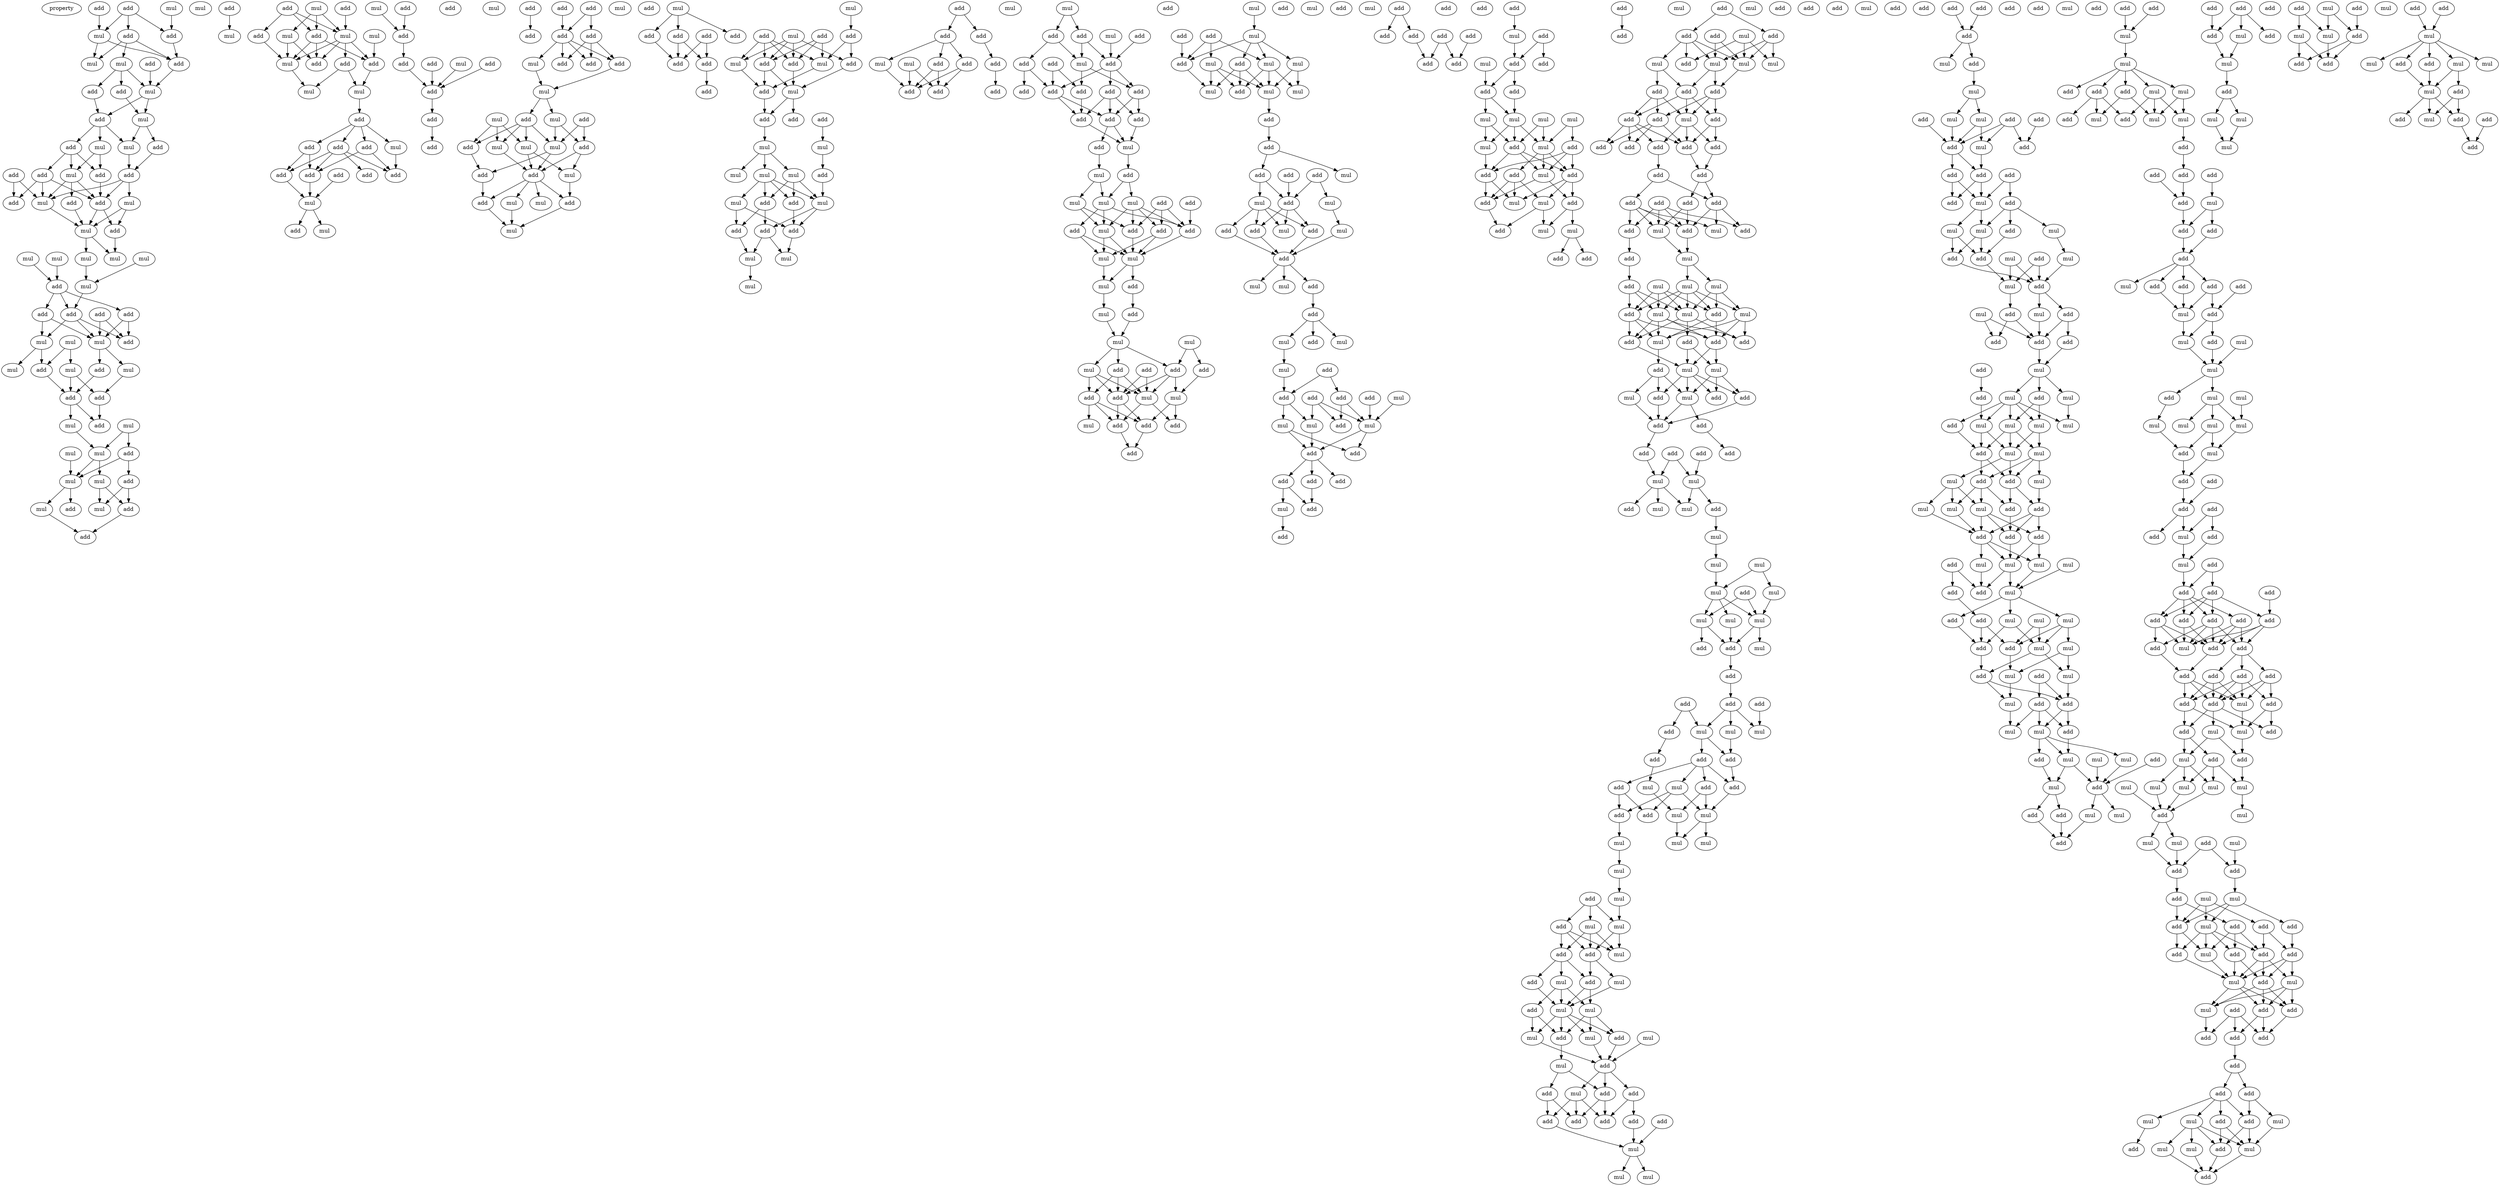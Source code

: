 digraph {
    node [fontcolor=black]
    property [mul=2,lf=1.7]
    0 [ label = add ];
    1 [ label = add ];
    2 [ label = mul ];
    3 [ label = mul ];
    4 [ label = add ];
    5 [ label = add ];
    6 [ label = mul ];
    7 [ label = add ];
    8 [ label = add ];
    9 [ label = mul ];
    10 [ label = add ];
    11 [ label = mul ];
    12 [ label = add ];
    13 [ label = add ];
    14 [ label = mul ];
    15 [ label = mul ];
    16 [ label = mul ];
    17 [ label = add ];
    18 [ label = add ];
    19 [ label = mul ];
    20 [ label = add ];
    21 [ label = add ];
    22 [ label = add ];
    23 [ label = add ];
    24 [ label = mul ];
    25 [ label = add ];
    26 [ label = add ];
    27 [ label = add ];
    28 [ label = mul ];
    29 [ label = mul ];
    30 [ label = add ];
    31 [ label = mul ];
    32 [ label = mul ];
    33 [ label = mul ];
    34 [ label = mul ];
    35 [ label = mul ];
    36 [ label = mul ];
    37 [ label = add ];
    38 [ label = add ];
    39 [ label = add ];
    40 [ label = add ];
    41 [ label = add ];
    42 [ label = add ];
    43 [ label = mul ];
    44 [ label = mul ];
    45 [ label = mul ];
    46 [ label = add ];
    47 [ label = mul ];
    48 [ label = add ];
    49 [ label = mul ];
    50 [ label = mul ];
    51 [ label = add ];
    52 [ label = add ];
    53 [ label = mul ];
    54 [ label = add ];
    55 [ label = mul ];
    56 [ label = mul ];
    57 [ label = mul ];
    58 [ label = add ];
    59 [ label = mul ];
    60 [ label = add ];
    61 [ label = mul ];
    62 [ label = mul ];
    63 [ label = mul ];
    64 [ label = add ];
    65 [ label = mul ];
    66 [ label = add ];
    67 [ label = add ];
    68 [ label = add ];
    69 [ label = mul ];
    70 [ label = mul ];
    71 [ label = add ];
    72 [ label = add ];
    73 [ label = mul ];
    74 [ label = add ];
    75 [ label = mul ];
    76 [ label = mul ];
    77 [ label = add ];
    78 [ label = add ];
    79 [ label = mul ];
    80 [ label = add ];
    81 [ label = add ];
    82 [ label = mul ];
    83 [ label = mul ];
    84 [ label = add ];
    85 [ label = add ];
    86 [ label = add ];
    87 [ label = add ];
    88 [ label = mul ];
    89 [ label = add ];
    90 [ label = add ];
    91 [ label = add ];
    92 [ label = add ];
    93 [ label = add ];
    94 [ label = mul ];
    95 [ label = add ];
    96 [ label = mul ];
    97 [ label = mul ];
    98 [ label = add ];
    99 [ label = add ];
    100 [ label = add ];
    101 [ label = add ];
    102 [ label = mul ];
    103 [ label = mul ];
    104 [ label = add ];
    105 [ label = add ];
    106 [ label = add ];
    107 [ label = add ];
    108 [ label = add ];
    109 [ label = add ];
    110 [ label = add ];
    111 [ label = add ];
    112 [ label = add ];
    113 [ label = add ];
    114 [ label = add ];
    115 [ label = add ];
    116 [ label = add ];
    117 [ label = add ];
    118 [ label = mul ];
    119 [ label = mul ];
    120 [ label = mul ];
    121 [ label = add ];
    122 [ label = add ];
    123 [ label = mul ];
    124 [ label = mul ];
    125 [ label = add ];
    126 [ label = add ];
    127 [ label = mul ];
    128 [ label = mul ];
    129 [ label = mul ];
    130 [ label = add ];
    131 [ label = add ];
    132 [ label = add ];
    133 [ label = mul ];
    134 [ label = mul ];
    135 [ label = add ];
    136 [ label = mul ];
    137 [ label = mul ];
    138 [ label = add ];
    139 [ label = mul ];
    140 [ label = add ];
    141 [ label = add ];
    142 [ label = add ];
    143 [ label = add ];
    144 [ label = add ];
    145 [ label = add ];
    146 [ label = add ];
    147 [ label = mul ];
    148 [ label = add ];
    149 [ label = mul ];
    150 [ label = add ];
    151 [ label = add ];
    152 [ label = mul ];
    153 [ label = add ];
    154 [ label = add ];
    155 [ label = mul ];
    156 [ label = add ];
    157 [ label = mul ];
    158 [ label = add ];
    159 [ label = add ];
    160 [ label = add ];
    161 [ label = add ];
    162 [ label = mul ];
    163 [ label = mul ];
    164 [ label = add ];
    165 [ label = mul ];
    166 [ label = mul ];
    167 [ label = mul ];
    168 [ label = add ];
    169 [ label = add ];
    170 [ label = mul ];
    171 [ label = mul ];
    172 [ label = add ];
    173 [ label = add ];
    174 [ label = add ];
    175 [ label = mul ];
    176 [ label = mul ];
    177 [ label = mul ];
    178 [ label = add ];
    179 [ label = add ];
    180 [ label = add ];
    181 [ label = mul ];
    182 [ label = add ];
    183 [ label = add ];
    184 [ label = add ];
    185 [ label = mul ];
    186 [ label = add ];
    187 [ label = add ];
    188 [ label = mul ];
    189 [ label = add ];
    190 [ label = mul ];
    191 [ label = mul ];
    192 [ label = add ];
    193 [ label = add ];
    194 [ label = add ];
    195 [ label = mul ];
    196 [ label = add ];
    197 [ label = add ];
    198 [ label = add ];
    199 [ label = add ];
    200 [ label = add ];
    201 [ label = add ];
    202 [ label = add ];
    203 [ label = add ];
    204 [ label = add ];
    205 [ label = add ];
    206 [ label = add ];
    207 [ label = add ];
    208 [ label = mul ];
    209 [ label = add ];
    210 [ label = mul ];
    211 [ label = mul ];
    212 [ label = add ];
    213 [ label = mul ];
    214 [ label = add ];
    215 [ label = mul ];
    216 [ label = add ];
    217 [ label = add ];
    218 [ label = add ];
    219 [ label = add ];
    220 [ label = mul ];
    221 [ label = mul ];
    222 [ label = mul ];
    223 [ label = add ];
    224 [ label = add ];
    225 [ label = mul ];
    226 [ label = add ];
    227 [ label = mul ];
    228 [ label = mul ];
    229 [ label = mul ];
    230 [ label = add ];
    231 [ label = mul ];
    232 [ label = add ];
    233 [ label = add ];
    234 [ label = add ];
    235 [ label = mul ];
    236 [ label = mul ];
    237 [ label = add ];
    238 [ label = add ];
    239 [ label = add ];
    240 [ label = add ];
    241 [ label = add ];
    242 [ label = mul ];
    243 [ label = add ];
    244 [ label = mul ];
    245 [ label = add ];
    246 [ label = mul ];
    247 [ label = add ];
    248 [ label = add ];
    249 [ label = mul ];
    250 [ label = mul ];
    251 [ label = mul ];
    252 [ label = add ];
    253 [ label = mul ];
    254 [ label = add ];
    255 [ label = mul ];
    256 [ label = mul ];
    257 [ label = add ];
    258 [ label = add ];
    259 [ label = add ];
    260 [ label = add ];
    261 [ label = add ];
    262 [ label = mul ];
    263 [ label = mul ];
    264 [ label = add ];
    265 [ label = mul ];
    266 [ label = mul ];
    267 [ label = mul ];
    268 [ label = add ];
    269 [ label = add ];
    270 [ label = add ];
    271 [ label = add ];
    272 [ label = add ];
    273 [ label = mul ];
    274 [ label = mul ];
    275 [ label = add ];
    276 [ label = mul ];
    277 [ label = add ];
    278 [ label = mul ];
    279 [ label = add ];
    280 [ label = add ];
    281 [ label = mul ];
    282 [ label = mul ];
    283 [ label = add ];
    284 [ label = mul ];
    285 [ label = add ];
    286 [ label = add ];
    287 [ label = add ];
    288 [ label = add ];
    289 [ label = mul ];
    290 [ label = mul ];
    291 [ label = mul ];
    292 [ label = add ];
    293 [ label = add ];
    294 [ label = add ];
    295 [ label = add ];
    296 [ label = add ];
    297 [ label = add ];
    298 [ label = mul ];
    299 [ label = add ];
    300 [ label = mul ];
    301 [ label = add ];
    302 [ label = add ];
    303 [ label = add ];
    304 [ label = add ];
    305 [ label = add ];
    306 [ label = add ];
    307 [ label = add ];
    308 [ label = add ];
    309 [ label = add ];
    310 [ label = add ];
    311 [ label = add ];
    312 [ label = mul ];
    313 [ label = add ];
    314 [ label = add ];
    315 [ label = mul ];
    316 [ label = mul ];
    317 [ label = add ];
    318 [ label = add ];
    319 [ label = add ];
    320 [ label = add ];
    321 [ label = add ];
    322 [ label = mul ];
    323 [ label = mul ];
    324 [ label = mul ];
    325 [ label = mul ];
    326 [ label = add ];
    327 [ label = add ];
    328 [ label = mul ];
    329 [ label = mul ];
    330 [ label = add ];
    331 [ label = mul ];
    332 [ label = add ];
    333 [ label = add ];
    334 [ label = add ];
    335 [ label = add ];
    336 [ label = mul ];
    337 [ label = mul ];
    338 [ label = mul ];
    339 [ label = add ];
    340 [ label = mul ];
    341 [ label = add ];
    342 [ label = add ];
    343 [ label = add ];
    344 [ label = add ];
    345 [ label = add ];
    346 [ label = add ];
    347 [ label = mul ];
    348 [ label = mul ];
    349 [ label = mul ];
    350 [ label = mul ];
    351 [ label = add ];
    352 [ label = mul ];
    353 [ label = mul ];
    354 [ label = add ];
    355 [ label = add ];
    356 [ label = add ];
    357 [ label = add ];
    358 [ label = add ];
    359 [ label = mul ];
    360 [ label = add ];
    361 [ label = add ];
    362 [ label = add ];
    363 [ label = add ];
    364 [ label = add ];
    365 [ label = add ];
    366 [ label = add ];
    367 [ label = add ];
    368 [ label = add ];
    369 [ label = add ];
    370 [ label = add ];
    371 [ label = add ];
    372 [ label = add ];
    373 [ label = add ];
    374 [ label = add ];
    375 [ label = mul ];
    376 [ label = mul ];
    377 [ label = mul ];
    378 [ label = add ];
    379 [ label = mul ];
    380 [ label = add ];
    381 [ label = mul ];
    382 [ label = mul ];
    383 [ label = mul ];
    384 [ label = mul ];
    385 [ label = mul ];
    386 [ label = add ];
    387 [ label = add ];
    388 [ label = add ];
    389 [ label = add ];
    390 [ label = add ];
    391 [ label = mul ];
    392 [ label = add ];
    393 [ label = mul ];
    394 [ label = mul ];
    395 [ label = add ];
    396 [ label = add ];
    397 [ label = mul ];
    398 [ label = add ];
    399 [ label = mul ];
    400 [ label = add ];
    401 [ label = add ];
    402 [ label = add ];
    403 [ label = add ];
    404 [ label = add ];
    405 [ label = add ];
    406 [ label = add ];
    407 [ label = mul ];
    408 [ label = mul ];
    409 [ label = add ];
    410 [ label = add ];
    411 [ label = mul ];
    412 [ label = mul ];
    413 [ label = add ];
    414 [ label = mul ];
    415 [ label = mul ];
    416 [ label = mul ];
    417 [ label = mul ];
    418 [ label = add ];
    419 [ label = add ];
    420 [ label = mul ];
    421 [ label = mul ];
    422 [ label = mul ];
    423 [ label = mul ];
    424 [ label = add ];
    425 [ label = add ];
    426 [ label = add ];
    427 [ label = mul ];
    428 [ label = add ];
    429 [ label = add ];
    430 [ label = mul ];
    431 [ label = add ];
    432 [ label = add ];
    433 [ label = add ];
    434 [ label = mul ];
    435 [ label = mul ];
    436 [ label = mul ];
    437 [ label = add ];
    438 [ label = add ];
    439 [ label = add ];
    440 [ label = add ];
    441 [ label = mul ];
    442 [ label = mul ];
    443 [ label = add ];
    444 [ label = add ];
    445 [ label = mul ];
    446 [ label = mul ];
    447 [ label = add ];
    448 [ label = add ];
    449 [ label = mul ];
    450 [ label = add ];
    451 [ label = mul ];
    452 [ label = mul ];
    453 [ label = mul ];
    454 [ label = add ];
    455 [ label = add ];
    456 [ label = mul ];
    457 [ label = add ];
    458 [ label = mul ];
    459 [ label = mul ];
    460 [ label = mul ];
    461 [ label = add ];
    462 [ label = add ];
    463 [ label = mul ];
    464 [ label = add ];
    465 [ label = mul ];
    466 [ label = add ];
    467 [ label = mul ];
    468 [ label = add ];
    469 [ label = mul ];
    470 [ label = add ];
    471 [ label = add ];
    472 [ label = mul ];
    473 [ label = mul ];
    474 [ label = mul ];
    475 [ label = add ];
    476 [ label = mul ];
    477 [ label = add ];
    478 [ label = mul ];
    479 [ label = add ];
    480 [ label = add ];
    481 [ label = add ];
    482 [ label = add ];
    483 [ label = add ];
    484 [ label = add ];
    485 [ label = add ];
    486 [ label = mul ];
    487 [ label = mul ];
    488 [ label = mul ];
    489 [ label = add ];
    490 [ label = add ];
    491 [ label = add ];
    492 [ label = mul ];
    493 [ label = add ];
    494 [ label = mul ];
    495 [ label = add ];
    496 [ label = mul ];
    497 [ label = add ];
    498 [ label = mul ];
    499 [ label = add ];
    500 [ label = add ];
    501 [ label = mul ];
    502 [ label = add ];
    503 [ label = add ];
    504 [ label = add ];
    505 [ label = add ];
    506 [ label = add ];
    507 [ label = add ];
    508 [ label = mul ];
    509 [ label = add ];
    510 [ label = add ];
    511 [ label = mul ];
    512 [ label = mul ];
    513 [ label = mul ];
    514 [ label = add ];
    515 [ label = mul ];
    516 [ label = add ];
    517 [ label = add ];
    518 [ label = mul ];
    519 [ label = add ];
    520 [ label = mul ];
    521 [ label = mul ];
    522 [ label = mul ];
    523 [ label = add ];
    524 [ label = add ];
    525 [ label = add ];
    526 [ label = add ];
    527 [ label = add ];
    528 [ label = add ];
    529 [ label = mul ];
    530 [ label = add ];
    531 [ label = mul ];
    532 [ label = mul ];
    533 [ label = add ];
    534 [ label = mul ];
    535 [ label = add ];
    536 [ label = mul ];
    537 [ label = mul ];
    538 [ label = mul ];
    539 [ label = mul ];
    540 [ label = add ];
    541 [ label = mul ];
    542 [ label = mul ];
    543 [ label = add ];
    544 [ label = add ];
    545 [ label = mul ];
    546 [ label = add ];
    547 [ label = mul ];
    548 [ label = add ];
    549 [ label = mul ];
    550 [ label = mul ];
    551 [ label = mul ];
    552 [ label = add ];
    553 [ label = add ];
    554 [ label = add ];
    555 [ label = add ];
    556 [ label = mul ];
    557 [ label = mul ];
    558 [ label = mul ];
    559 [ label = add ];
    560 [ label = mul ];
    561 [ label = mul ];
    562 [ label = add ];
    563 [ label = add ];
    564 [ label = mul ];
    565 [ label = add ];
    566 [ label = mul ];
    567 [ label = mul ];
    568 [ label = add ];
    569 [ label = add ];
    570 [ label = add ];
    571 [ label = mul ];
    572 [ label = mul ];
    573 [ label = add ];
    574 [ label = mul ];
    575 [ label = add ];
    576 [ label = mul ];
    577 [ label = add ];
    578 [ label = mul ];
    579 [ label = add ];
    580 [ label = mul ];
    581 [ label = add ];
    582 [ label = mul ];
    583 [ label = mul ];
    584 [ label = add ];
    585 [ label = add ];
    586 [ label = mul ];
    587 [ label = mul ];
    588 [ label = mul ];
    589 [ label = add ];
    590 [ label = add ];
    591 [ label = mul ];
    592 [ label = mul ];
    593 [ label = add ];
    594 [ label = add ];
    595 [ label = add ];
    596 [ label = add ];
    597 [ label = add ];
    598 [ label = mul ];
    599 [ label = mul ];
    600 [ label = add ];
    601 [ label = add ];
    602 [ label = add ];
    603 [ label = mul ];
    604 [ label = mul ];
    605 [ label = add ];
    606 [ label = mul ];
    607 [ label = add ];
    608 [ label = mul ];
    609 [ label = mul ];
    610 [ label = add ];
    611 [ label = add ];
    612 [ label = add ];
    613 [ label = add ];
    614 [ label = add ];
    615 [ label = mul ];
    616 [ label = add ];
    617 [ label = add ];
    618 [ label = add ];
    619 [ label = add ];
    620 [ label = add ];
    621 [ label = add ];
    622 [ label = add ];
    623 [ label = mul ];
    624 [ label = mul ];
    625 [ label = add ];
    626 [ label = add ];
    627 [ label = mul ];
    628 [ label = mul ];
    629 [ label = mul ];
    630 [ label = mul ];
    631 [ label = mul ];
    632 [ label = add ];
    633 [ label = mul ];
    634 [ label = mul ];
    635 [ label = mul ];
    636 [ label = mul ];
    637 [ label = mul ];
    638 [ label = add ];
    639 [ label = add ];
    640 [ label = add ];
    641 [ label = add ];
    642 [ label = add ];
    643 [ label = mul ];
    644 [ label = add ];
    645 [ label = add ];
    646 [ label = add ];
    647 [ label = mul ];
    648 [ label = add ];
    649 [ label = add ];
    650 [ label = add ];
    651 [ label = add ];
    652 [ label = add ];
    653 [ label = add ];
    654 [ label = add ];
    655 [ label = add ];
    656 [ label = add ];
    657 [ label = mul ];
    658 [ label = add ];
    659 [ label = add ];
    660 [ label = add ];
    661 [ label = add ];
    662 [ label = add ];
    663 [ label = add ];
    664 [ label = mul ];
    665 [ label = add ];
    666 [ label = add ];
    667 [ label = add ];
    668 [ label = add ];
    669 [ label = mul ];
    670 [ label = mul ];
    671 [ label = add ];
    672 [ label = mul ];
    673 [ label = add ];
    674 [ label = add ];
    675 [ label = mul ];
    676 [ label = mul ];
    677 [ label = mul ];
    678 [ label = mul ];
    679 [ label = mul ];
    680 [ label = mul ];
    681 [ label = add ];
    682 [ label = add ];
    683 [ label = mul ];
    684 [ label = mul ];
    685 [ label = mul ];
    686 [ label = add ];
    687 [ label = add ];
    688 [ label = add ];
    689 [ label = mul ];
    690 [ label = mul ];
    691 [ label = add ];
    692 [ label = add ];
    693 [ label = add ];
    694 [ label = add ];
    695 [ label = mul ];
    696 [ label = mul ];
    697 [ label = add ];
    698 [ label = add ];
    699 [ label = add ];
    700 [ label = add ];
    701 [ label = mul ];
    702 [ label = add ];
    703 [ label = mul ];
    704 [ label = add ];
    705 [ label = add ];
    706 [ label = mul ];
    707 [ label = add ];
    708 [ label = add ];
    709 [ label = add ];
    710 [ label = add ];
    711 [ label = add ];
    712 [ label = add ];
    713 [ label = add ];
    714 [ label = mul ];
    715 [ label = mul ];
    716 [ label = mul ];
    717 [ label = add ];
    718 [ label = add ];
    719 [ label = mul ];
    720 [ label = mul ];
    721 [ label = add ];
    722 [ label = add ];
    723 [ label = mul ];
    724 [ label = add ];
    725 [ label = add ];
    726 [ label = add ];
    727 [ label = add ];
    728 [ label = mul ];
    729 [ label = add ];
    730 [ label = mul ];
    731 [ label = add ];
    732 [ label = add ];
    733 [ label = mul ];
    734 [ label = mul ];
    735 [ label = mul ];
    736 [ label = add ];
    737 [ label = mul ];
    738 [ label = add ];
    739 [ label = mul ];
    740 [ label = mul ];
    741 [ label = mul ];
    742 [ label = add ];
    743 [ label = add ];
    744 [ label = add ];
    745 [ label = add ];
    746 [ label = add ];
    747 [ label = mul ];
    748 [ label = mul ];
    749 [ label = add ];
    750 [ label = mul ];
    751 [ label = mul ];
    752 [ label = add ];
    753 [ label = mul ];
    754 [ label = add ];
    755 [ label = add ];
    756 [ label = mul ];
    757 [ label = add ];
    758 [ label = add ];
    759 [ label = add ];
    0 -> 3 [ name = 0 ];
    0 -> 4 [ name = 1 ];
    0 -> 5 [ name = 2 ];
    1 -> 3 [ name = 3 ];
    2 -> 4 [ name = 4 ];
    3 -> 6 [ name = 5 ];
    3 -> 7 [ name = 6 ];
    4 -> 7 [ name = 7 ];
    5 -> 6 [ name = 8 ];
    5 -> 7 [ name = 9 ];
    5 -> 9 [ name = 10 ];
    7 -> 11 [ name = 11 ];
    8 -> 11 [ name = 12 ];
    9 -> 10 [ name = 13 ];
    9 -> 11 [ name = 14 ];
    9 -> 12 [ name = 15 ];
    10 -> 14 [ name = 16 ];
    11 -> 13 [ name = 17 ];
    11 -> 14 [ name = 18 ];
    12 -> 13 [ name = 19 ];
    13 -> 15 [ name = 20 ];
    13 -> 16 [ name = 21 ];
    13 -> 18 [ name = 22 ];
    14 -> 16 [ name = 23 ];
    14 -> 17 [ name = 24 ];
    15 -> 19 [ name = 25 ];
    15 -> 22 [ name = 26 ];
    16 -> 23 [ name = 27 ];
    17 -> 23 [ name = 28 ];
    18 -> 19 [ name = 29 ];
    18 -> 21 [ name = 30 ];
    18 -> 22 [ name = 31 ];
    19 -> 24 [ name = 32 ];
    19 -> 26 [ name = 33 ];
    19 -> 27 [ name = 34 ];
    20 -> 24 [ name = 35 ];
    20 -> 25 [ name = 36 ];
    21 -> 24 [ name = 37 ];
    21 -> 25 [ name = 38 ];
    21 -> 27 [ name = 39 ];
    22 -> 27 [ name = 40 ];
    23 -> 24 [ name = 41 ];
    23 -> 27 [ name = 42 ];
    23 -> 28 [ name = 43 ];
    24 -> 29 [ name = 44 ];
    26 -> 29 [ name = 45 ];
    27 -> 29 [ name = 46 ];
    27 -> 30 [ name = 47 ];
    28 -> 29 [ name = 48 ];
    28 -> 30 [ name = 49 ];
    29 -> 31 [ name = 50 ];
    29 -> 35 [ name = 51 ];
    30 -> 31 [ name = 52 ];
    32 -> 36 [ name = 53 ];
    33 -> 37 [ name = 54 ];
    34 -> 37 [ name = 55 ];
    35 -> 36 [ name = 56 ];
    36 -> 40 [ name = 57 ];
    37 -> 38 [ name = 58 ];
    37 -> 39 [ name = 59 ];
    37 -> 40 [ name = 60 ];
    38 -> 42 [ name = 61 ];
    38 -> 44 [ name = 62 ];
    39 -> 44 [ name = 63 ];
    39 -> 45 [ name = 64 ];
    40 -> 42 [ name = 65 ];
    40 -> 44 [ name = 66 ];
    40 -> 45 [ name = 67 ];
    41 -> 42 [ name = 68 ];
    41 -> 44 [ name = 69 ];
    43 -> 46 [ name = 70 ];
    43 -> 47 [ name = 71 ];
    44 -> 48 [ name = 72 ];
    44 -> 50 [ name = 73 ];
    45 -> 46 [ name = 74 ];
    45 -> 49 [ name = 75 ];
    46 -> 51 [ name = 76 ];
    47 -> 51 [ name = 77 ];
    47 -> 52 [ name = 78 ];
    48 -> 51 [ name = 79 ];
    50 -> 52 [ name = 80 ];
    51 -> 53 [ name = 81 ];
    51 -> 54 [ name = 82 ];
    52 -> 54 [ name = 83 ];
    53 -> 56 [ name = 84 ];
    55 -> 56 [ name = 85 ];
    55 -> 58 [ name = 86 ];
    56 -> 59 [ name = 87 ];
    56 -> 61 [ name = 88 ];
    57 -> 59 [ name = 89 ];
    58 -> 59 [ name = 90 ];
    58 -> 60 [ name = 91 ];
    59 -> 62 [ name = 92 ];
    59 -> 66 [ name = 93 ];
    60 -> 64 [ name = 94 ];
    60 -> 65 [ name = 95 ];
    61 -> 64 [ name = 96 ];
    61 -> 65 [ name = 97 ];
    62 -> 67 [ name = 98 ];
    64 -> 67 [ name = 99 ];
    68 -> 69 [ name = 100 ];
    70 -> 73 [ name = 101 ];
    70 -> 76 [ name = 102 ];
    70 -> 77 [ name = 103 ];
    71 -> 76 [ name = 104 ];
    72 -> 74 [ name = 105 ];
    72 -> 76 [ name = 106 ];
    72 -> 77 [ name = 107 ];
    73 -> 79 [ name = 108 ];
    73 -> 81 [ name = 109 ];
    74 -> 79 [ name = 110 ];
    75 -> 78 [ name = 111 ];
    76 -> 78 [ name = 112 ];
    76 -> 79 [ name = 113 ];
    76 -> 80 [ name = 114 ];
    76 -> 81 [ name = 115 ];
    77 -> 78 [ name = 116 ];
    77 -> 79 [ name = 117 ];
    77 -> 81 [ name = 118 ];
    78 -> 82 [ name = 119 ];
    79 -> 83 [ name = 120 ];
    80 -> 82 [ name = 121 ];
    80 -> 83 [ name = 122 ];
    82 -> 84 [ name = 123 ];
    84 -> 85 [ name = 124 ];
    84 -> 86 [ name = 125 ];
    84 -> 87 [ name = 126 ];
    84 -> 88 [ name = 127 ];
    85 -> 91 [ name = 128 ];
    85 -> 93 [ name = 129 ];
    86 -> 89 [ name = 130 ];
    86 -> 91 [ name = 131 ];
    86 -> 92 [ name = 132 ];
    86 -> 93 [ name = 133 ];
    87 -> 89 [ name = 134 ];
    87 -> 91 [ name = 135 ];
    88 -> 89 [ name = 136 ];
    90 -> 94 [ name = 137 ];
    91 -> 94 [ name = 138 ];
    93 -> 94 [ name = 139 ];
    94 -> 95 [ name = 140 ];
    94 -> 96 [ name = 141 ];
    97 -> 100 [ name = 142 ];
    98 -> 100 [ name = 143 ];
    100 -> 105 [ name = 144 ];
    101 -> 106 [ name = 145 ];
    102 -> 106 [ name = 146 ];
    104 -> 106 [ name = 147 ];
    105 -> 106 [ name = 148 ];
    106 -> 107 [ name = 149 ];
    107 -> 110 [ name = 150 ];
    108 -> 109 [ name = 151 ];
    111 -> 113 [ name = 152 ];
    111 -> 114 [ name = 153 ];
    112 -> 113 [ name = 154 ];
    113 -> 115 [ name = 155 ];
    113 -> 116 [ name = 156 ];
    113 -> 117 [ name = 157 ];
    113 -> 118 [ name = 158 ];
    114 -> 115 [ name = 159 ];
    114 -> 116 [ name = 160 ];
    114 -> 117 [ name = 161 ];
    116 -> 119 [ name = 162 ];
    118 -> 119 [ name = 163 ];
    119 -> 122 [ name = 164 ];
    119 -> 123 [ name = 165 ];
    120 -> 124 [ name = 166 ];
    120 -> 125 [ name = 167 ];
    120 -> 127 [ name = 168 ];
    121 -> 126 [ name = 169 ];
    121 -> 128 [ name = 170 ];
    122 -> 124 [ name = 171 ];
    122 -> 125 [ name = 172 ];
    122 -> 127 [ name = 173 ];
    122 -> 128 [ name = 174 ];
    123 -> 126 [ name = 175 ];
    123 -> 128 [ name = 176 ];
    124 -> 131 [ name = 177 ];
    125 -> 130 [ name = 178 ];
    126 -> 129 [ name = 179 ];
    126 -> 131 [ name = 180 ];
    127 -> 129 [ name = 181 ];
    127 -> 131 [ name = 182 ];
    128 -> 130 [ name = 183 ];
    128 -> 131 [ name = 184 ];
    129 -> 132 [ name = 185 ];
    130 -> 135 [ name = 186 ];
    131 -> 132 [ name = 187 ];
    131 -> 133 [ name = 188 ];
    131 -> 134 [ name = 189 ];
    131 -> 135 [ name = 190 ];
    132 -> 136 [ name = 191 ];
    133 -> 136 [ name = 192 ];
    135 -> 136 [ name = 193 ];
    139 -> 140 [ name = 194 ];
    139 -> 141 [ name = 195 ];
    139 -> 143 [ name = 196 ];
    140 -> 144 [ name = 197 ];
    140 -> 145 [ name = 198 ];
    142 -> 144 [ name = 199 ];
    142 -> 145 [ name = 200 ];
    143 -> 144 [ name = 201 ];
    145 -> 146 [ name = 202 ];
    147 -> 150 [ name = 203 ];
    148 -> 152 [ name = 204 ];
    148 -> 153 [ name = 205 ];
    148 -> 154 [ name = 206 ];
    148 -> 155 [ name = 207 ];
    149 -> 153 [ name = 208 ];
    149 -> 154 [ name = 209 ];
    149 -> 155 [ name = 210 ];
    149 -> 156 [ name = 211 ];
    150 -> 152 [ name = 212 ];
    150 -> 156 [ name = 213 ];
    151 -> 152 [ name = 214 ];
    151 -> 153 [ name = 215 ];
    151 -> 154 [ name = 216 ];
    152 -> 158 [ name = 217 ];
    153 -> 157 [ name = 218 ];
    153 -> 158 [ name = 219 ];
    154 -> 157 [ name = 220 ];
    155 -> 158 [ name = 221 ];
    156 -> 157 [ name = 222 ];
    157 -> 159 [ name = 223 ];
    157 -> 160 [ name = 224 ];
    158 -> 160 [ name = 225 ];
    160 -> 162 [ name = 226 ];
    161 -> 163 [ name = 227 ];
    162 -> 165 [ name = 228 ];
    162 -> 166 [ name = 229 ];
    162 -> 167 [ name = 230 ];
    163 -> 164 [ name = 231 ];
    164 -> 171 [ name = 232 ];
    165 -> 168 [ name = 233 ];
    165 -> 169 [ name = 234 ];
    165 -> 171 [ name = 235 ];
    166 -> 168 [ name = 236 ];
    166 -> 169 [ name = 237 ];
    166 -> 170 [ name = 238 ];
    166 -> 171 [ name = 239 ];
    168 -> 172 [ name = 240 ];
    169 -> 173 [ name = 241 ];
    169 -> 174 [ name = 242 ];
    170 -> 172 [ name = 243 ];
    170 -> 173 [ name = 244 ];
    171 -> 172 [ name = 245 ];
    171 -> 174 [ name = 246 ];
    172 -> 176 [ name = 247 ];
    173 -> 175 [ name = 248 ];
    174 -> 175 [ name = 249 ];
    174 -> 176 [ name = 250 ];
    175 -> 177 [ name = 251 ];
    178 -> 179 [ name = 252 ];
    178 -> 180 [ name = 253 ];
    179 -> 182 [ name = 254 ];
    179 -> 184 [ name = 255 ];
    179 -> 185 [ name = 256 ];
    180 -> 183 [ name = 257 ];
    181 -> 186 [ name = 258 ];
    181 -> 187 [ name = 259 ];
    182 -> 186 [ name = 260 ];
    182 -> 187 [ name = 261 ];
    183 -> 189 [ name = 262 ];
    184 -> 186 [ name = 263 ];
    184 -> 187 [ name = 264 ];
    185 -> 187 [ name = 265 ];
    190 -> 192 [ name = 266 ];
    190 -> 193 [ name = 267 ];
    191 -> 197 [ name = 268 ];
    192 -> 195 [ name = 269 ];
    192 -> 197 [ name = 270 ];
    193 -> 195 [ name = 271 ];
    193 -> 196 [ name = 272 ];
    194 -> 197 [ name = 273 ];
    195 -> 200 [ name = 274 ];
    195 -> 203 [ name = 275 ];
    196 -> 201 [ name = 276 ];
    196 -> 202 [ name = 277 ];
    197 -> 199 [ name = 278 ];
    197 -> 201 [ name = 279 ];
    197 -> 203 [ name = 280 ];
    198 -> 200 [ name = 281 ];
    198 -> 201 [ name = 282 ];
    199 -> 204 [ name = 283 ];
    199 -> 205 [ name = 284 ];
    199 -> 206 [ name = 285 ];
    200 -> 204 [ name = 286 ];
    201 -> 204 [ name = 287 ];
    201 -> 205 [ name = 288 ];
    203 -> 205 [ name = 289 ];
    203 -> 206 [ name = 290 ];
    204 -> 208 [ name = 291 ];
    205 -> 207 [ name = 292 ];
    205 -> 208 [ name = 293 ];
    206 -> 208 [ name = 294 ];
    207 -> 210 [ name = 295 ];
    208 -> 209 [ name = 296 ];
    209 -> 211 [ name = 297 ];
    209 -> 213 [ name = 298 ];
    210 -> 211 [ name = 299 ];
    210 -> 215 [ name = 300 ];
    211 -> 218 [ name = 301 ];
    211 -> 219 [ name = 302 ];
    211 -> 220 [ name = 303 ];
    212 -> 216 [ name = 304 ];
    212 -> 217 [ name = 305 ];
    212 -> 218 [ name = 306 ];
    213 -> 216 [ name = 307 ];
    213 -> 217 [ name = 308 ];
    213 -> 218 [ name = 309 ];
    213 -> 220 [ name = 310 ];
    214 -> 218 [ name = 311 ];
    215 -> 216 [ name = 312 ];
    215 -> 220 [ name = 313 ];
    216 -> 221 [ name = 314 ];
    217 -> 221 [ name = 315 ];
    217 -> 222 [ name = 316 ];
    218 -> 221 [ name = 317 ];
    219 -> 221 [ name = 318 ];
    219 -> 222 [ name = 319 ];
    220 -> 221 [ name = 320 ];
    220 -> 222 [ name = 321 ];
    221 -> 223 [ name = 322 ];
    221 -> 225 [ name = 323 ];
    222 -> 225 [ name = 324 ];
    223 -> 226 [ name = 325 ];
    225 -> 227 [ name = 326 ];
    226 -> 228 [ name = 327 ];
    227 -> 228 [ name = 328 ];
    228 -> 231 [ name = 329 ];
    228 -> 232 [ name = 330 ];
    228 -> 234 [ name = 331 ];
    229 -> 232 [ name = 332 ];
    229 -> 233 [ name = 333 ];
    230 -> 236 [ name = 334 ];
    230 -> 237 [ name = 335 ];
    231 -> 236 [ name = 336 ];
    231 -> 237 [ name = 337 ];
    231 -> 238 [ name = 338 ];
    232 -> 235 [ name = 339 ];
    232 -> 236 [ name = 340 ];
    232 -> 237 [ name = 341 ];
    233 -> 235 [ name = 342 ];
    234 -> 236 [ name = 343 ];
    234 -> 237 [ name = 344 ];
    234 -> 238 [ name = 345 ];
    235 -> 240 [ name = 346 ];
    235 -> 241 [ name = 347 ];
    236 -> 239 [ name = 348 ];
    236 -> 241 [ name = 349 ];
    237 -> 239 [ name = 350 ];
    237 -> 240 [ name = 351 ];
    238 -> 239 [ name = 352 ];
    238 -> 240 [ name = 353 ];
    238 -> 242 [ name = 354 ];
    239 -> 243 [ name = 355 ];
    240 -> 243 [ name = 356 ];
    244 -> 246 [ name = 357 ];
    245 -> 248 [ name = 358 ];
    245 -> 249 [ name = 359 ];
    245 -> 250 [ name = 360 ];
    246 -> 248 [ name = 361 ];
    246 -> 250 [ name = 362 ];
    246 -> 251 [ name = 363 ];
    246 -> 252 [ name = 364 ];
    247 -> 248 [ name = 365 ];
    248 -> 255 [ name = 366 ];
    249 -> 254 [ name = 367 ];
    249 -> 255 [ name = 368 ];
    249 -> 256 [ name = 369 ];
    250 -> 253 [ name = 370 ];
    250 -> 254 [ name = 371 ];
    250 -> 256 [ name = 372 ];
    251 -> 253 [ name = 373 ];
    251 -> 256 [ name = 374 ];
    252 -> 254 [ name = 375 ];
    252 -> 255 [ name = 376 ];
    252 -> 256 [ name = 377 ];
    256 -> 257 [ name = 378 ];
    257 -> 258 [ name = 379 ];
    258 -> 260 [ name = 380 ];
    258 -> 262 [ name = 381 ];
    259 -> 264 [ name = 382 ];
    260 -> 263 [ name = 383 ];
    260 -> 264 [ name = 384 ];
    261 -> 264 [ name = 385 ];
    261 -> 265 [ name = 386 ];
    263 -> 266 [ name = 387 ];
    263 -> 268 [ name = 388 ];
    263 -> 269 [ name = 389 ];
    263 -> 270 [ name = 390 ];
    264 -> 266 [ name = 391 ];
    264 -> 269 [ name = 392 ];
    264 -> 270 [ name = 393 ];
    265 -> 267 [ name = 394 ];
    267 -> 271 [ name = 395 ];
    268 -> 271 [ name = 396 ];
    269 -> 271 [ name = 397 ];
    270 -> 271 [ name = 398 ];
    271 -> 273 [ name = 399 ];
    271 -> 274 [ name = 400 ];
    271 -> 275 [ name = 401 ];
    275 -> 277 [ name = 402 ];
    277 -> 278 [ name = 403 ];
    277 -> 279 [ name = 404 ];
    277 -> 281 [ name = 405 ];
    278 -> 282 [ name = 406 ];
    282 -> 288 [ name = 407 ];
    283 -> 286 [ name = 408 ];
    283 -> 288 [ name = 409 ];
    284 -> 290 [ name = 410 ];
    285 -> 289 [ name = 411 ];
    285 -> 290 [ name = 412 ];
    285 -> 292 [ name = 413 ];
    286 -> 290 [ name = 414 ];
    286 -> 292 [ name = 415 ];
    287 -> 290 [ name = 416 ];
    288 -> 289 [ name = 417 ];
    288 -> 291 [ name = 418 ];
    289 -> 294 [ name = 419 ];
    290 -> 293 [ name = 420 ];
    290 -> 294 [ name = 421 ];
    291 -> 293 [ name = 422 ];
    291 -> 294 [ name = 423 ];
    294 -> 295 [ name = 424 ];
    294 -> 296 [ name = 425 ];
    294 -> 297 [ name = 426 ];
    295 -> 298 [ name = 427 ];
    295 -> 299 [ name = 428 ];
    297 -> 299 [ name = 429 ];
    298 -> 301 [ name = 430 ];
    302 -> 304 [ name = 431 ];
    302 -> 305 [ name = 432 ];
    305 -> 308 [ name = 433 ];
    306 -> 309 [ name = 434 ];
    307 -> 308 [ name = 435 ];
    307 -> 309 [ name = 436 ];
    311 -> 312 [ name = 437 ];
    312 -> 318 [ name = 438 ];
    313 -> 317 [ name = 439 ];
    313 -> 318 [ name = 440 ];
    314 -> 319 [ name = 441 ];
    316 -> 320 [ name = 442 ];
    318 -> 320 [ name = 443 ];
    318 -> 321 [ name = 444 ];
    320 -> 323 [ name = 445 ];
    320 -> 325 [ name = 446 ];
    321 -> 323 [ name = 447 ];
    322 -> 327 [ name = 448 ];
    322 -> 328 [ name = 449 ];
    323 -> 326 [ name = 450 ];
    323 -> 328 [ name = 451 ];
    323 -> 329 [ name = 452 ];
    324 -> 326 [ name = 453 ];
    324 -> 328 [ name = 454 ];
    325 -> 326 [ name = 455 ];
    325 -> 329 [ name = 456 ];
    326 -> 331 [ name = 457 ];
    326 -> 332 [ name = 458 ];
    326 -> 333 [ name = 459 ];
    327 -> 331 [ name = 460 ];
    327 -> 332 [ name = 461 ];
    327 -> 333 [ name = 462 ];
    328 -> 330 [ name = 463 ];
    328 -> 331 [ name = 464 ];
    328 -> 333 [ name = 465 ];
    329 -> 332 [ name = 466 ];
    330 -> 335 [ name = 467 ];
    330 -> 336 [ name = 468 ];
    330 -> 337 [ name = 469 ];
    331 -> 334 [ name = 470 ];
    331 -> 335 [ name = 471 ];
    332 -> 335 [ name = 472 ];
    332 -> 336 [ name = 473 ];
    333 -> 334 [ name = 474 ];
    333 -> 336 [ name = 475 ];
    333 -> 337 [ name = 476 ];
    334 -> 338 [ name = 477 ];
    334 -> 340 [ name = 478 ];
    335 -> 339 [ name = 479 ];
    337 -> 338 [ name = 480 ];
    337 -> 339 [ name = 481 ];
    340 -> 341 [ name = 482 ];
    340 -> 342 [ name = 483 ];
    343 -> 344 [ name = 484 ];
    343 -> 346 [ name = 485 ];
    344 -> 349 [ name = 486 ];
    344 -> 350 [ name = 487 ];
    344 -> 352 [ name = 488 ];
    345 -> 349 [ name = 489 ];
    345 -> 352 [ name = 490 ];
    346 -> 349 [ name = 491 ];
    346 -> 351 [ name = 492 ];
    346 -> 352 [ name = 493 ];
    346 -> 353 [ name = 494 ];
    348 -> 350 [ name = 495 ];
    348 -> 351 [ name = 496 ];
    348 -> 352 [ name = 497 ];
    349 -> 355 [ name = 498 ];
    349 -> 356 [ name = 499 ];
    352 -> 356 [ name = 500 ];
    353 -> 354 [ name = 501 ];
    353 -> 355 [ name = 502 ];
    354 -> 357 [ name = 503 ];
    354 -> 359 [ name = 504 ];
    354 -> 360 [ name = 505 ];
    355 -> 358 [ name = 506 ];
    355 -> 359 [ name = 507 ];
    355 -> 360 [ name = 508 ];
    356 -> 357 [ name = 509 ];
    356 -> 358 [ name = 510 ];
    356 -> 359 [ name = 511 ];
    357 -> 363 [ name = 512 ];
    357 -> 364 [ name = 513 ];
    357 -> 365 [ name = 514 ];
    358 -> 361 [ name = 515 ];
    358 -> 364 [ name = 516 ];
    359 -> 361 [ name = 517 ];
    359 -> 362 [ name = 518 ];
    359 -> 364 [ name = 519 ];
    360 -> 362 [ name = 520 ];
    360 -> 363 [ name = 521 ];
    360 -> 364 [ name = 522 ];
    360 -> 365 [ name = 523 ];
    361 -> 367 [ name = 524 ];
    362 -> 366 [ name = 525 ];
    364 -> 367 [ name = 526 ];
    366 -> 368 [ name = 527 ];
    366 -> 369 [ name = 528 ];
    367 -> 369 [ name = 529 ];
    367 -> 370 [ name = 530 ];
    368 -> 372 [ name = 531 ];
    368 -> 373 [ name = 532 ];
    368 -> 375 [ name = 533 ];
    368 -> 376 [ name = 534 ];
    369 -> 373 [ name = 535 ];
    369 -> 374 [ name = 536 ];
    369 -> 376 [ name = 537 ];
    370 -> 373 [ name = 538 ];
    370 -> 375 [ name = 539 ];
    371 -> 372 [ name = 540 ];
    371 -> 373 [ name = 541 ];
    371 -> 374 [ name = 542 ];
    371 -> 375 [ name = 543 ];
    372 -> 378 [ name = 544 ];
    373 -> 377 [ name = 545 ];
    375 -> 377 [ name = 546 ];
    377 -> 381 [ name = 547 ];
    377 -> 382 [ name = 548 ];
    378 -> 380 [ name = 549 ];
    379 -> 383 [ name = 550 ];
    379 -> 385 [ name = 551 ];
    379 -> 386 [ name = 552 ];
    379 -> 387 [ name = 553 ];
    380 -> 383 [ name = 554 ];
    380 -> 385 [ name = 555 ];
    380 -> 387 [ name = 556 ];
    381 -> 383 [ name = 557 ];
    381 -> 384 [ name = 558 ];
    381 -> 385 [ name = 559 ];
    381 -> 386 [ name = 560 ];
    381 -> 387 [ name = 561 ];
    382 -> 384 [ name = 562 ];
    382 -> 385 [ name = 563 ];
    382 -> 386 [ name = 564 ];
    383 -> 388 [ name = 565 ];
    383 -> 389 [ name = 566 ];
    383 -> 390 [ name = 567 ];
    383 -> 391 [ name = 568 ];
    384 -> 388 [ name = 569 ];
    384 -> 389 [ name = 570 ];
    384 -> 391 [ name = 571 ];
    385 -> 389 [ name = 572 ];
    385 -> 390 [ name = 573 ];
    385 -> 392 [ name = 574 ];
    386 -> 388 [ name = 575 ];
    386 -> 391 [ name = 576 ];
    387 -> 388 [ name = 577 ];
    387 -> 390 [ name = 578 ];
    387 -> 391 [ name = 579 ];
    388 -> 393 [ name = 580 ];
    388 -> 394 [ name = 581 ];
    390 -> 394 [ name = 582 ];
    391 -> 395 [ name = 583 ];
    392 -> 393 [ name = 584 ];
    392 -> 394 [ name = 585 ];
    393 -> 396 [ name = 586 ];
    393 -> 397 [ name = 587 ];
    393 -> 400 [ name = 588 ];
    394 -> 396 [ name = 589 ];
    394 -> 397 [ name = 590 ];
    394 -> 398 [ name = 591 ];
    394 -> 400 [ name = 592 ];
    395 -> 397 [ name = 593 ];
    395 -> 398 [ name = 594 ];
    395 -> 399 [ name = 595 ];
    397 -> 401 [ name = 596 ];
    397 -> 402 [ name = 597 ];
    398 -> 401 [ name = 598 ];
    399 -> 401 [ name = 599 ];
    400 -> 401 [ name = 600 ];
    401 -> 406 [ name = 601 ];
    402 -> 405 [ name = 602 ];
    403 -> 408 [ name = 603 ];
    404 -> 407 [ name = 604 ];
    404 -> 408 [ name = 605 ];
    406 -> 407 [ name = 606 ];
    407 -> 409 [ name = 607 ];
    407 -> 411 [ name = 608 ];
    407 -> 412 [ name = 609 ];
    408 -> 411 [ name = 610 ];
    408 -> 413 [ name = 611 ];
    413 -> 414 [ name = 612 ];
    414 -> 415 [ name = 613 ];
    415 -> 420 [ name = 614 ];
    416 -> 417 [ name = 615 ];
    416 -> 420 [ name = 616 ];
    417 -> 422 [ name = 617 ];
    418 -> 422 [ name = 618 ];
    418 -> 423 [ name = 619 ];
    420 -> 421 [ name = 620 ];
    420 -> 422 [ name = 621 ];
    420 -> 423 [ name = 622 ];
    421 -> 425 [ name = 623 ];
    422 -> 425 [ name = 624 ];
    422 -> 427 [ name = 625 ];
    423 -> 424 [ name = 626 ];
    423 -> 425 [ name = 627 ];
    425 -> 428 [ name = 628 ];
    428 -> 432 [ name = 629 ];
    429 -> 433 [ name = 630 ];
    429 -> 434 [ name = 631 ];
    431 -> 435 [ name = 632 ];
    432 -> 434 [ name = 633 ];
    432 -> 435 [ name = 634 ];
    432 -> 436 [ name = 635 ];
    433 -> 439 [ name = 636 ];
    434 -> 437 [ name = 637 ];
    434 -> 438 [ name = 638 ];
    436 -> 437 [ name = 639 ];
    437 -> 444 [ name = 640 ];
    438 -> 440 [ name = 641 ];
    438 -> 441 [ name = 642 ];
    438 -> 443 [ name = 643 ];
    438 -> 444 [ name = 644 ];
    439 -> 442 [ name = 645 ];
    440 -> 447 [ name = 646 ];
    440 -> 448 [ name = 647 ];
    441 -> 445 [ name = 648 ];
    441 -> 447 [ name = 649 ];
    441 -> 448 [ name = 650 ];
    442 -> 446 [ name = 651 ];
    443 -> 445 [ name = 652 ];
    443 -> 446 [ name = 653 ];
    444 -> 445 [ name = 654 ];
    445 -> 449 [ name = 655 ];
    445 -> 452 [ name = 656 ];
    446 -> 449 [ name = 657 ];
    447 -> 451 [ name = 658 ];
    451 -> 453 [ name = 659 ];
    453 -> 456 [ name = 660 ];
    454 -> 457 [ name = 661 ];
    454 -> 458 [ name = 662 ];
    454 -> 459 [ name = 663 ];
    456 -> 458 [ name = 664 ];
    457 -> 460 [ name = 665 ];
    457 -> 461 [ name = 666 ];
    457 -> 462 [ name = 667 ];
    458 -> 460 [ name = 668 ];
    458 -> 461 [ name = 669 ];
    459 -> 460 [ name = 670 ];
    459 -> 461 [ name = 671 ];
    459 -> 462 [ name = 672 ];
    461 -> 463 [ name = 673 ];
    461 -> 464 [ name = 674 ];
    462 -> 464 [ name = 675 ];
    462 -> 465 [ name = 676 ];
    462 -> 466 [ name = 677 ];
    463 -> 467 [ name = 678 ];
    464 -> 467 [ name = 679 ];
    464 -> 469 [ name = 680 ];
    465 -> 467 [ name = 681 ];
    465 -> 468 [ name = 682 ];
    465 -> 469 [ name = 683 ];
    466 -> 467 [ name = 684 ];
    467 -> 470 [ name = 685 ];
    467 -> 471 [ name = 686 ];
    467 -> 472 [ name = 687 ];
    467 -> 473 [ name = 688 ];
    468 -> 471 [ name = 689 ];
    468 -> 473 [ name = 690 ];
    469 -> 470 [ name = 691 ];
    469 -> 471 [ name = 692 ];
    469 -> 472 [ name = 693 ];
    470 -> 475 [ name = 694 ];
    471 -> 476 [ name = 695 ];
    472 -> 475 [ name = 696 ];
    473 -> 475 [ name = 697 ];
    474 -> 475 [ name = 698 ];
    475 -> 477 [ name = 699 ];
    475 -> 478 [ name = 700 ];
    475 -> 479 [ name = 701 ];
    476 -> 479 [ name = 702 ];
    476 -> 480 [ name = 703 ];
    477 -> 483 [ name = 704 ];
    477 -> 484 [ name = 705 ];
    478 -> 481 [ name = 706 ];
    478 -> 482 [ name = 707 ];
    478 -> 483 [ name = 708 ];
    479 -> 481 [ name = 709 ];
    479 -> 483 [ name = 710 ];
    480 -> 481 [ name = 711 ];
    480 -> 482 [ name = 712 ];
    482 -> 486 [ name = 713 ];
    484 -> 486 [ name = 714 ];
    485 -> 486 [ name = 715 ];
    486 -> 487 [ name = 716 ];
    486 -> 488 [ name = 717 ];
    489 -> 491 [ name = 718 ];
    490 -> 491 [ name = 719 ];
    491 -> 492 [ name = 720 ];
    491 -> 493 [ name = 721 ];
    493 -> 494 [ name = 722 ];
    494 -> 496 [ name = 723 ];
    494 -> 498 [ name = 724 ];
    495 -> 500 [ name = 725 ];
    496 -> 502 [ name = 726 ];
    497 -> 500 [ name = 727 ];
    497 -> 501 [ name = 728 ];
    497 -> 502 [ name = 729 ];
    498 -> 501 [ name = 730 ];
    498 -> 502 [ name = 731 ];
    499 -> 502 [ name = 732 ];
    501 -> 506 [ name = 733 ];
    502 -> 504 [ name = 734 ];
    502 -> 506 [ name = 735 ];
    504 -> 507 [ name = 736 ];
    504 -> 508 [ name = 737 ];
    505 -> 508 [ name = 738 ];
    505 -> 509 [ name = 739 ];
    506 -> 507 [ name = 740 ];
    506 -> 508 [ name = 741 ];
    508 -> 511 [ name = 742 ];
    508 -> 513 [ name = 743 ];
    509 -> 510 [ name = 744 ];
    509 -> 512 [ name = 745 ];
    509 -> 513 [ name = 746 ];
    510 -> 514 [ name = 747 ];
    511 -> 514 [ name = 748 ];
    511 -> 517 [ name = 749 ];
    512 -> 515 [ name = 750 ];
    513 -> 514 [ name = 751 ];
    513 -> 517 [ name = 752 ];
    514 -> 520 [ name = 753 ];
    515 -> 519 [ name = 754 ];
    516 -> 519 [ name = 755 ];
    516 -> 520 [ name = 756 ];
    517 -> 519 [ name = 757 ];
    518 -> 519 [ name = 758 ];
    518 -> 520 [ name = 759 ];
    519 -> 521 [ name = 760 ];
    519 -> 524 [ name = 761 ];
    520 -> 523 [ name = 762 ];
    521 -> 525 [ name = 763 ];
    522 -> 525 [ name = 764 ];
    522 -> 528 [ name = 765 ];
    523 -> 525 [ name = 766 ];
    523 -> 528 [ name = 767 ];
    524 -> 525 [ name = 768 ];
    524 -> 526 [ name = 769 ];
    525 -> 531 [ name = 770 ];
    526 -> 531 [ name = 771 ];
    530 -> 533 [ name = 772 ];
    531 -> 532 [ name = 773 ];
    531 -> 534 [ name = 774 ];
    531 -> 535 [ name = 775 ];
    532 -> 538 [ name = 776 ];
    533 -> 537 [ name = 777 ];
    534 -> 536 [ name = 778 ];
    534 -> 537 [ name = 779 ];
    534 -> 538 [ name = 780 ];
    534 -> 539 [ name = 781 ];
    534 -> 540 [ name = 782 ];
    535 -> 536 [ name = 783 ];
    535 -> 539 [ name = 784 ];
    536 -> 541 [ name = 785 ];
    536 -> 542 [ name = 786 ];
    536 -> 543 [ name = 787 ];
    537 -> 541 [ name = 788 ];
    537 -> 543 [ name = 789 ];
    539 -> 541 [ name = 790 ];
    539 -> 542 [ name = 791 ];
    540 -> 543 [ name = 792 ];
    541 -> 546 [ name = 793 ];
    541 -> 547 [ name = 794 ];
    542 -> 544 [ name = 795 ];
    542 -> 545 [ name = 796 ];
    542 -> 546 [ name = 797 ];
    543 -> 544 [ name = 798 ];
    543 -> 546 [ name = 799 ];
    544 -> 548 [ name = 800 ];
    544 -> 549 [ name = 801 ];
    544 -> 550 [ name = 802 ];
    545 -> 552 [ name = 803 ];
    546 -> 548 [ name = 804 ];
    546 -> 552 [ name = 805 ];
    547 -> 549 [ name = 806 ];
    547 -> 550 [ name = 807 ];
    547 -> 551 [ name = 808 ];
    548 -> 555 [ name = 809 ];
    549 -> 553 [ name = 810 ];
    550 -> 553 [ name = 811 ];
    550 -> 554 [ name = 812 ];
    550 -> 555 [ name = 813 ];
    551 -> 553 [ name = 814 ];
    552 -> 553 [ name = 815 ];
    552 -> 554 [ name = 816 ];
    552 -> 555 [ name = 817 ];
    553 -> 556 [ name = 818 ];
    553 -> 557 [ name = 819 ];
    553 -> 560 [ name = 820 ];
    554 -> 556 [ name = 821 ];
    554 -> 560 [ name = 822 ];
    555 -> 556 [ name = 823 ];
    556 -> 561 [ name = 824 ];
    556 -> 562 [ name = 825 ];
    557 -> 562 [ name = 826 ];
    558 -> 561 [ name = 827 ];
    559 -> 562 [ name = 828 ];
    559 -> 563 [ name = 829 ];
    560 -> 561 [ name = 830 ];
    561 -> 566 [ name = 831 ];
    561 -> 567 [ name = 832 ];
    561 -> 568 [ name = 833 ];
    563 -> 565 [ name = 834 ];
    564 -> 570 [ name = 835 ];
    564 -> 571 [ name = 836 ];
    565 -> 569 [ name = 837 ];
    565 -> 570 [ name = 838 ];
    566 -> 569 [ name = 839 ];
    566 -> 571 [ name = 840 ];
    567 -> 570 [ name = 841 ];
    567 -> 571 [ name = 842 ];
    567 -> 572 [ name = 843 ];
    568 -> 569 [ name = 844 ];
    569 -> 575 [ name = 845 ];
    570 -> 574 [ name = 846 ];
    571 -> 575 [ name = 847 ];
    571 -> 576 [ name = 848 ];
    572 -> 574 [ name = 849 ];
    572 -> 576 [ name = 850 ];
    573 -> 577 [ name = 851 ];
    573 -> 579 [ name = 852 ];
    574 -> 578 [ name = 853 ];
    575 -> 577 [ name = 854 ];
    575 -> 578 [ name = 855 ];
    576 -> 577 [ name = 856 ];
    577 -> 580 [ name = 857 ];
    577 -> 581 [ name = 858 ];
    578 -> 582 [ name = 859 ];
    579 -> 580 [ name = 860 ];
    579 -> 581 [ name = 861 ];
    579 -> 582 [ name = 862 ];
    580 -> 583 [ name = 863 ];
    580 -> 585 [ name = 864 ];
    580 -> 586 [ name = 865 ];
    581 -> 583 [ name = 866 ];
    583 -> 588 [ name = 867 ];
    583 -> 589 [ name = 868 ];
    584 -> 589 [ name = 869 ];
    585 -> 588 [ name = 870 ];
    586 -> 589 [ name = 871 ];
    587 -> 589 [ name = 872 ];
    588 -> 590 [ name = 873 ];
    588 -> 593 [ name = 874 ];
    589 -> 591 [ name = 875 ];
    589 -> 592 [ name = 876 ];
    590 -> 594 [ name = 877 ];
    591 -> 594 [ name = 878 ];
    593 -> 594 [ name = 879 ];
    596 -> 598 [ name = 880 ];
    597 -> 598 [ name = 881 ];
    598 -> 599 [ name = 882 ];
    599 -> 600 [ name = 883 ];
    599 -> 601 [ name = 884 ];
    599 -> 602 [ name = 885 ];
    599 -> 603 [ name = 886 ];
    599 -> 604 [ name = 887 ];
    601 -> 606 [ name = 888 ];
    601 -> 609 [ name = 889 ];
    602 -> 605 [ name = 890 ];
    602 -> 606 [ name = 891 ];
    602 -> 607 [ name = 892 ];
    603 -> 607 [ name = 893 ];
    603 -> 608 [ name = 894 ];
    603 -> 609 [ name = 895 ];
    604 -> 608 [ name = 896 ];
    604 -> 609 [ name = 897 ];
    608 -> 610 [ name = 898 ];
    610 -> 613 [ name = 899 ];
    611 -> 615 [ name = 900 ];
    612 -> 614 [ name = 901 ];
    613 -> 614 [ name = 902 ];
    614 -> 616 [ name = 903 ];
    615 -> 616 [ name = 904 ];
    615 -> 617 [ name = 905 ];
    616 -> 618 [ name = 906 ];
    617 -> 618 [ name = 907 ];
    618 -> 619 [ name = 908 ];
    618 -> 620 [ name = 909 ];
    618 -> 622 [ name = 910 ];
    618 -> 623 [ name = 911 ];
    619 -> 624 [ name = 912 ];
    620 -> 624 [ name = 913 ];
    620 -> 625 [ name = 914 ];
    621 -> 625 [ name = 915 ];
    622 -> 624 [ name = 916 ];
    624 -> 627 [ name = 917 ];
    625 -> 626 [ name = 918 ];
    625 -> 627 [ name = 919 ];
    626 -> 629 [ name = 920 ];
    627 -> 629 [ name = 921 ];
    628 -> 629 [ name = 922 ];
    629 -> 631 [ name = 923 ];
    629 -> 632 [ name = 924 ];
    630 -> 635 [ name = 925 ];
    631 -> 633 [ name = 926 ];
    631 -> 634 [ name = 927 ];
    631 -> 635 [ name = 928 ];
    632 -> 636 [ name = 929 ];
    634 -> 637 [ name = 930 ];
    634 -> 638 [ name = 931 ];
    635 -> 637 [ name = 932 ];
    636 -> 638 [ name = 933 ];
    637 -> 639 [ name = 934 ];
    638 -> 639 [ name = 935 ];
    639 -> 642 [ name = 936 ];
    640 -> 642 [ name = 937 ];
    641 -> 643 [ name = 938 ];
    641 -> 644 [ name = 939 ];
    642 -> 643 [ name = 940 ];
    642 -> 645 [ name = 941 ];
    643 -> 647 [ name = 942 ];
    644 -> 647 [ name = 943 ];
    646 -> 648 [ name = 944 ];
    646 -> 650 [ name = 945 ];
    647 -> 650 [ name = 946 ];
    648 -> 651 [ name = 947 ];
    648 -> 653 [ name = 948 ];
    648 -> 654 [ name = 949 ];
    648 -> 655 [ name = 950 ];
    649 -> 655 [ name = 951 ];
    650 -> 651 [ name = 952 ];
    650 -> 652 [ name = 953 ];
    650 -> 653 [ name = 954 ];
    650 -> 654 [ name = 955 ];
    651 -> 657 [ name = 956 ];
    651 -> 658 [ name = 957 ];
    651 -> 659 [ name = 958 ];
    652 -> 656 [ name = 959 ];
    652 -> 657 [ name = 960 ];
    652 -> 659 [ name = 961 ];
    653 -> 657 [ name = 962 ];
    653 -> 659 [ name = 963 ];
    654 -> 656 [ name = 964 ];
    654 -> 657 [ name = 965 ];
    654 -> 658 [ name = 966 ];
    654 -> 659 [ name = 967 ];
    655 -> 656 [ name = 968 ];
    655 -> 657 [ name = 969 ];
    655 -> 659 [ name = 970 ];
    656 -> 660 [ name = 971 ];
    656 -> 661 [ name = 972 ];
    656 -> 662 [ name = 973 ];
    658 -> 663 [ name = 974 ];
    659 -> 663 [ name = 975 ];
    660 -> 664 [ name = 976 ];
    660 -> 665 [ name = 977 ];
    660 -> 667 [ name = 978 ];
    661 -> 664 [ name = 979 ];
    661 -> 665 [ name = 980 ];
    661 -> 666 [ name = 981 ];
    661 -> 667 [ name = 982 ];
    662 -> 664 [ name = 983 ];
    662 -> 666 [ name = 984 ];
    662 -> 667 [ name = 985 ];
    663 -> 664 [ name = 986 ];
    663 -> 665 [ name = 987 ];
    663 -> 667 [ name = 988 ];
    664 -> 670 [ name = 989 ];
    665 -> 670 [ name = 990 ];
    665 -> 671 [ name = 991 ];
    666 -> 668 [ name = 992 ];
    666 -> 670 [ name = 993 ];
    667 -> 668 [ name = 994 ];
    667 -> 669 [ name = 995 ];
    667 -> 671 [ name = 996 ];
    669 -> 672 [ name = 997 ];
    669 -> 674 [ name = 998 ];
    670 -> 674 [ name = 999 ];
    671 -> 672 [ name = 1000 ];
    671 -> 673 [ name = 1001 ];
    672 -> 675 [ name = 1002 ];
    672 -> 677 [ name = 1003 ];
    672 -> 678 [ name = 1004 ];
    673 -> 675 [ name = 1005 ];
    673 -> 677 [ name = 1006 ];
    673 -> 679 [ name = 1007 ];
    674 -> 679 [ name = 1008 ];
    675 -> 681 [ name = 1009 ];
    676 -> 681 [ name = 1010 ];
    677 -> 681 [ name = 1011 ];
    678 -> 681 [ name = 1012 ];
    679 -> 680 [ name = 1013 ];
    681 -> 683 [ name = 1014 ];
    681 -> 684 [ name = 1015 ];
    682 -> 686 [ name = 1016 ];
    682 -> 687 [ name = 1017 ];
    683 -> 686 [ name = 1018 ];
    684 -> 686 [ name = 1019 ];
    685 -> 687 [ name = 1020 ];
    686 -> 688 [ name = 1021 ];
    687 -> 690 [ name = 1022 ];
    688 -> 692 [ name = 1023 ];
    688 -> 694 [ name = 1024 ];
    689 -> 691 [ name = 1025 ];
    689 -> 692 [ name = 1026 ];
    689 -> 695 [ name = 1027 ];
    690 -> 692 [ name = 1028 ];
    690 -> 693 [ name = 1029 ];
    690 -> 695 [ name = 1030 ];
    691 -> 699 [ name = 1031 ];
    691 -> 700 [ name = 1032 ];
    692 -> 696 [ name = 1033 ];
    692 -> 697 [ name = 1034 ];
    693 -> 699 [ name = 1035 ];
    694 -> 696 [ name = 1036 ];
    694 -> 698 [ name = 1037 ];
    694 -> 700 [ name = 1038 ];
    695 -> 696 [ name = 1039 ];
    695 -> 697 [ name = 1040 ];
    695 -> 698 [ name = 1041 ];
    695 -> 700 [ name = 1042 ];
    696 -> 703 [ name = 1043 ];
    697 -> 703 [ name = 1044 ];
    698 -> 702 [ name = 1045 ];
    698 -> 703 [ name = 1046 ];
    699 -> 701 [ name = 1047 ];
    699 -> 702 [ name = 1048 ];
    699 -> 703 [ name = 1049 ];
    700 -> 701 [ name = 1050 ];
    700 -> 702 [ name = 1051 ];
    700 -> 703 [ name = 1052 ];
    701 -> 705 [ name = 1053 ];
    701 -> 706 [ name = 1054 ];
    701 -> 707 [ name = 1055 ];
    702 -> 705 [ name = 1056 ];
    702 -> 706 [ name = 1057 ];
    702 -> 707 [ name = 1058 ];
    703 -> 705 [ name = 1059 ];
    703 -> 706 [ name = 1060 ];
    703 -> 707 [ name = 1061 ];
    704 -> 708 [ name = 1062 ];
    704 -> 709 [ name = 1063 ];
    704 -> 710 [ name = 1064 ];
    705 -> 708 [ name = 1065 ];
    705 -> 710 [ name = 1066 ];
    706 -> 709 [ name = 1067 ];
    707 -> 708 [ name = 1068 ];
    710 -> 711 [ name = 1069 ];
    711 -> 712 [ name = 1070 ];
    711 -> 713 [ name = 1071 ];
    712 -> 714 [ name = 1072 ];
    712 -> 715 [ name = 1073 ];
    712 -> 717 [ name = 1074 ];
    712 -> 718 [ name = 1075 ];
    713 -> 716 [ name = 1076 ];
    713 -> 718 [ name = 1077 ];
    714 -> 722 [ name = 1078 ];
    715 -> 719 [ name = 1079 ];
    715 -> 720 [ name = 1080 ];
    715 -> 721 [ name = 1081 ];
    715 -> 723 [ name = 1082 ];
    716 -> 720 [ name = 1083 ];
    717 -> 720 [ name = 1084 ];
    717 -> 721 [ name = 1085 ];
    718 -> 720 [ name = 1086 ];
    718 -> 721 [ name = 1087 ];
    719 -> 724 [ name = 1088 ];
    720 -> 724 [ name = 1089 ];
    721 -> 724 [ name = 1090 ];
    723 -> 724 [ name = 1091 ];
    725 -> 727 [ name = 1092 ];
    725 -> 728 [ name = 1093 ];
    725 -> 729 [ name = 1094 ];
    726 -> 727 [ name = 1095 ];
    727 -> 730 [ name = 1096 ];
    728 -> 730 [ name = 1097 ];
    730 -> 731 [ name = 1098 ];
    731 -> 733 [ name = 1099 ];
    731 -> 734 [ name = 1100 ];
    733 -> 735 [ name = 1101 ];
    734 -> 735 [ name = 1102 ];
    736 -> 740 [ name = 1103 ];
    736 -> 741 [ name = 1104 ];
    738 -> 742 [ name = 1105 ];
    739 -> 741 [ name = 1106 ];
    739 -> 742 [ name = 1107 ];
    740 -> 744 [ name = 1108 ];
    740 -> 745 [ name = 1109 ];
    741 -> 744 [ name = 1110 ];
    742 -> 744 [ name = 1111 ];
    742 -> 745 [ name = 1112 ];
    743 -> 747 [ name = 1113 ];
    746 -> 747 [ name = 1114 ];
    747 -> 748 [ name = 1115 ];
    747 -> 749 [ name = 1116 ];
    747 -> 750 [ name = 1117 ];
    747 -> 751 [ name = 1118 ];
    747 -> 752 [ name = 1119 ];
    749 -> 753 [ name = 1120 ];
    751 -> 753 [ name = 1121 ];
    751 -> 754 [ name = 1122 ];
    752 -> 753 [ name = 1123 ];
    753 -> 755 [ name = 1124 ];
    753 -> 756 [ name = 1125 ];
    753 -> 757 [ name = 1126 ];
    754 -> 756 [ name = 1127 ];
    754 -> 757 [ name = 1128 ];
    757 -> 759 [ name = 1129 ];
    758 -> 759 [ name = 1130 ];
}
